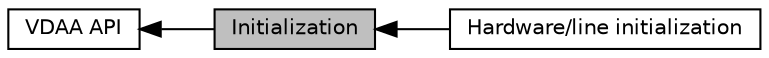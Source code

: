 digraph "Initialization"
{
  edge [fontname="Helvetica",fontsize="10",labelfontname="Helvetica",labelfontsize="10"];
  node [fontname="Helvetica",fontsize="10",shape=record];
  rankdir=LR;
  Node1 [label="VDAA API",height=0.2,width=0.4,color="black", fillcolor="white", style="filled",URL="$group___v_d_a_a___a_p_i.html"];
  Node2 [label="Hardware/line initialization",height=0.2,width=0.4,color="black", fillcolor="white", style="filled",URL="$group___v_d_a_a___h_w___i_n_i_t.html"];
  Node0 [label="Initialization",height=0.2,width=0.4,color="black", fillcolor="grey75", style="filled", fontcolor="black"];
  Node1->Node0 [shape=plaintext, dir="back", style="solid"];
  Node0->Node2 [shape=plaintext, dir="back", style="solid"];
}
